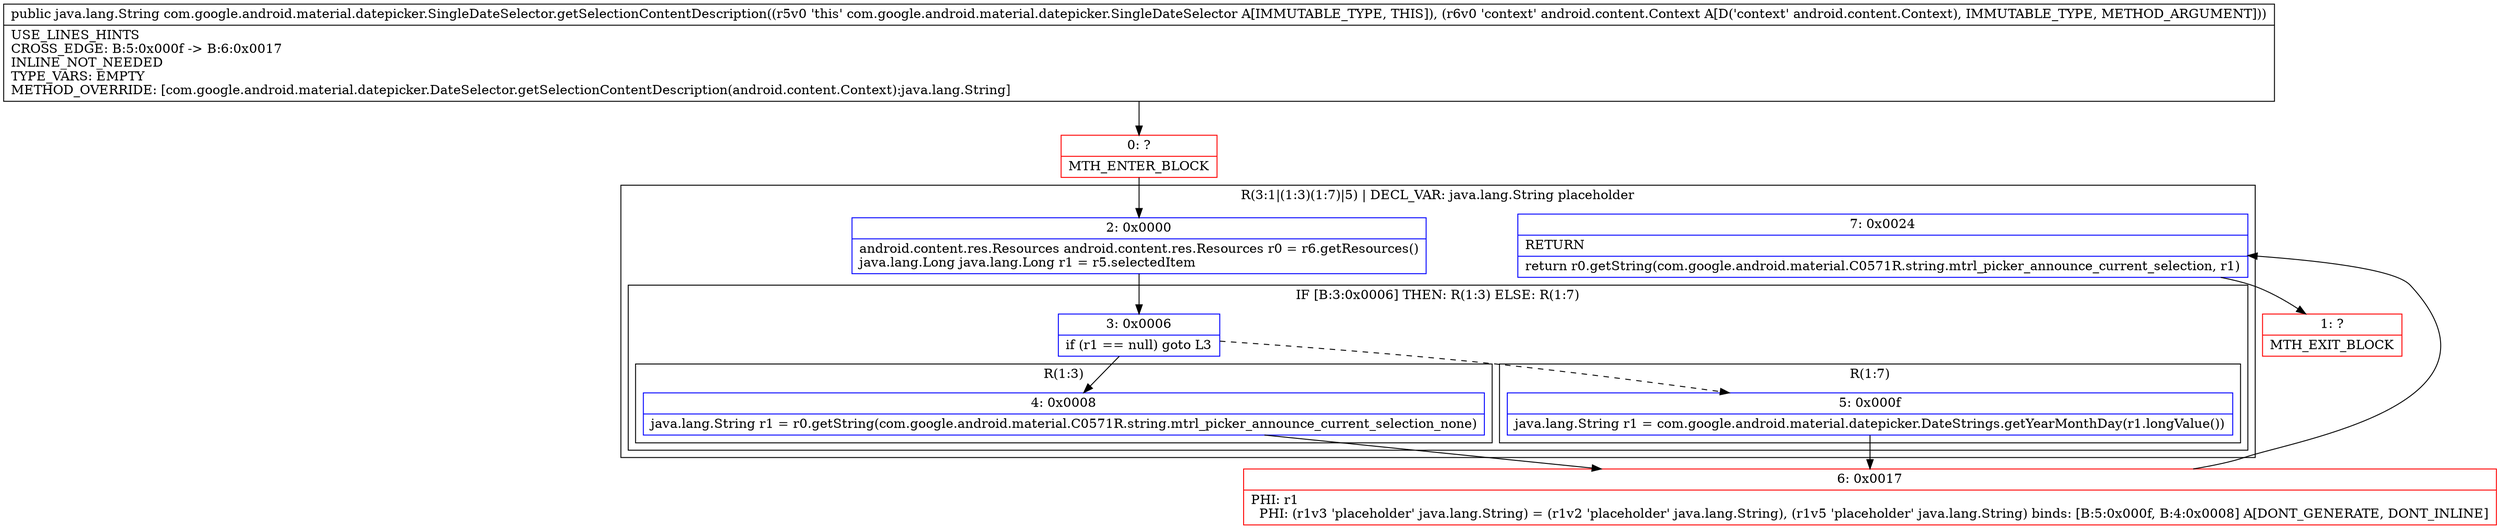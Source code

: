 digraph "CFG forcom.google.android.material.datepicker.SingleDateSelector.getSelectionContentDescription(Landroid\/content\/Context;)Ljava\/lang\/String;" {
subgraph cluster_Region_1950750679 {
label = "R(3:1|(1:3)(1:7)|5) | DECL_VAR: java.lang.String placeholder\l";
node [shape=record,color=blue];
Node_2 [shape=record,label="{2\:\ 0x0000|android.content.res.Resources android.content.res.Resources r0 = r6.getResources()\ljava.lang.Long java.lang.Long r1 = r5.selectedItem\l}"];
subgraph cluster_IfRegion_434118960 {
label = "IF [B:3:0x0006] THEN: R(1:3) ELSE: R(1:7)";
node [shape=record,color=blue];
Node_3 [shape=record,label="{3\:\ 0x0006|if (r1 == null) goto L3\l}"];
subgraph cluster_Region_2094397312 {
label = "R(1:3)";
node [shape=record,color=blue];
Node_4 [shape=record,label="{4\:\ 0x0008|java.lang.String r1 = r0.getString(com.google.android.material.C0571R.string.mtrl_picker_announce_current_selection_none)\l}"];
}
subgraph cluster_Region_1291985899 {
label = "R(1:7)";
node [shape=record,color=blue];
Node_5 [shape=record,label="{5\:\ 0x000f|java.lang.String r1 = com.google.android.material.datepicker.DateStrings.getYearMonthDay(r1.longValue())\l}"];
}
}
Node_7 [shape=record,label="{7\:\ 0x0024|RETURN\l|return r0.getString(com.google.android.material.C0571R.string.mtrl_picker_announce_current_selection, r1)\l}"];
}
Node_0 [shape=record,color=red,label="{0\:\ ?|MTH_ENTER_BLOCK\l}"];
Node_6 [shape=record,color=red,label="{6\:\ 0x0017|PHI: r1 \l  PHI: (r1v3 'placeholder' java.lang.String) = (r1v2 'placeholder' java.lang.String), (r1v5 'placeholder' java.lang.String) binds: [B:5:0x000f, B:4:0x0008] A[DONT_GENERATE, DONT_INLINE]\l}"];
Node_1 [shape=record,color=red,label="{1\:\ ?|MTH_EXIT_BLOCK\l}"];
MethodNode[shape=record,label="{public java.lang.String com.google.android.material.datepicker.SingleDateSelector.getSelectionContentDescription((r5v0 'this' com.google.android.material.datepicker.SingleDateSelector A[IMMUTABLE_TYPE, THIS]), (r6v0 'context' android.content.Context A[D('context' android.content.Context), IMMUTABLE_TYPE, METHOD_ARGUMENT]))  | USE_LINES_HINTS\lCROSS_EDGE: B:5:0x000f \-\> B:6:0x0017\lINLINE_NOT_NEEDED\lTYPE_VARS: EMPTY\lMETHOD_OVERRIDE: [com.google.android.material.datepicker.DateSelector.getSelectionContentDescription(android.content.Context):java.lang.String]\l}"];
MethodNode -> Node_0;Node_2 -> Node_3;
Node_3 -> Node_4;
Node_3 -> Node_5[style=dashed];
Node_4 -> Node_6;
Node_5 -> Node_6;
Node_7 -> Node_1;
Node_0 -> Node_2;
Node_6 -> Node_7;
}

